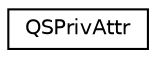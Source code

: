 digraph "Graphical Class Hierarchy"
{
 // LATEX_PDF_SIZE
  edge [fontname="Helvetica",fontsize="10",labelfontname="Helvetica",labelfontsize="10"];
  node [fontname="Helvetica",fontsize="10",shape=record];
  rankdir="LR";
  Node0 [label="QSPrivAttr",height=0.2,width=0.4,color="black", fillcolor="white", style="filled",URL="$qs_8h.html#struct_q_s_priv_attr",tooltip="Private QS attributes to keep track of the filters and the trace buffer."];
}
